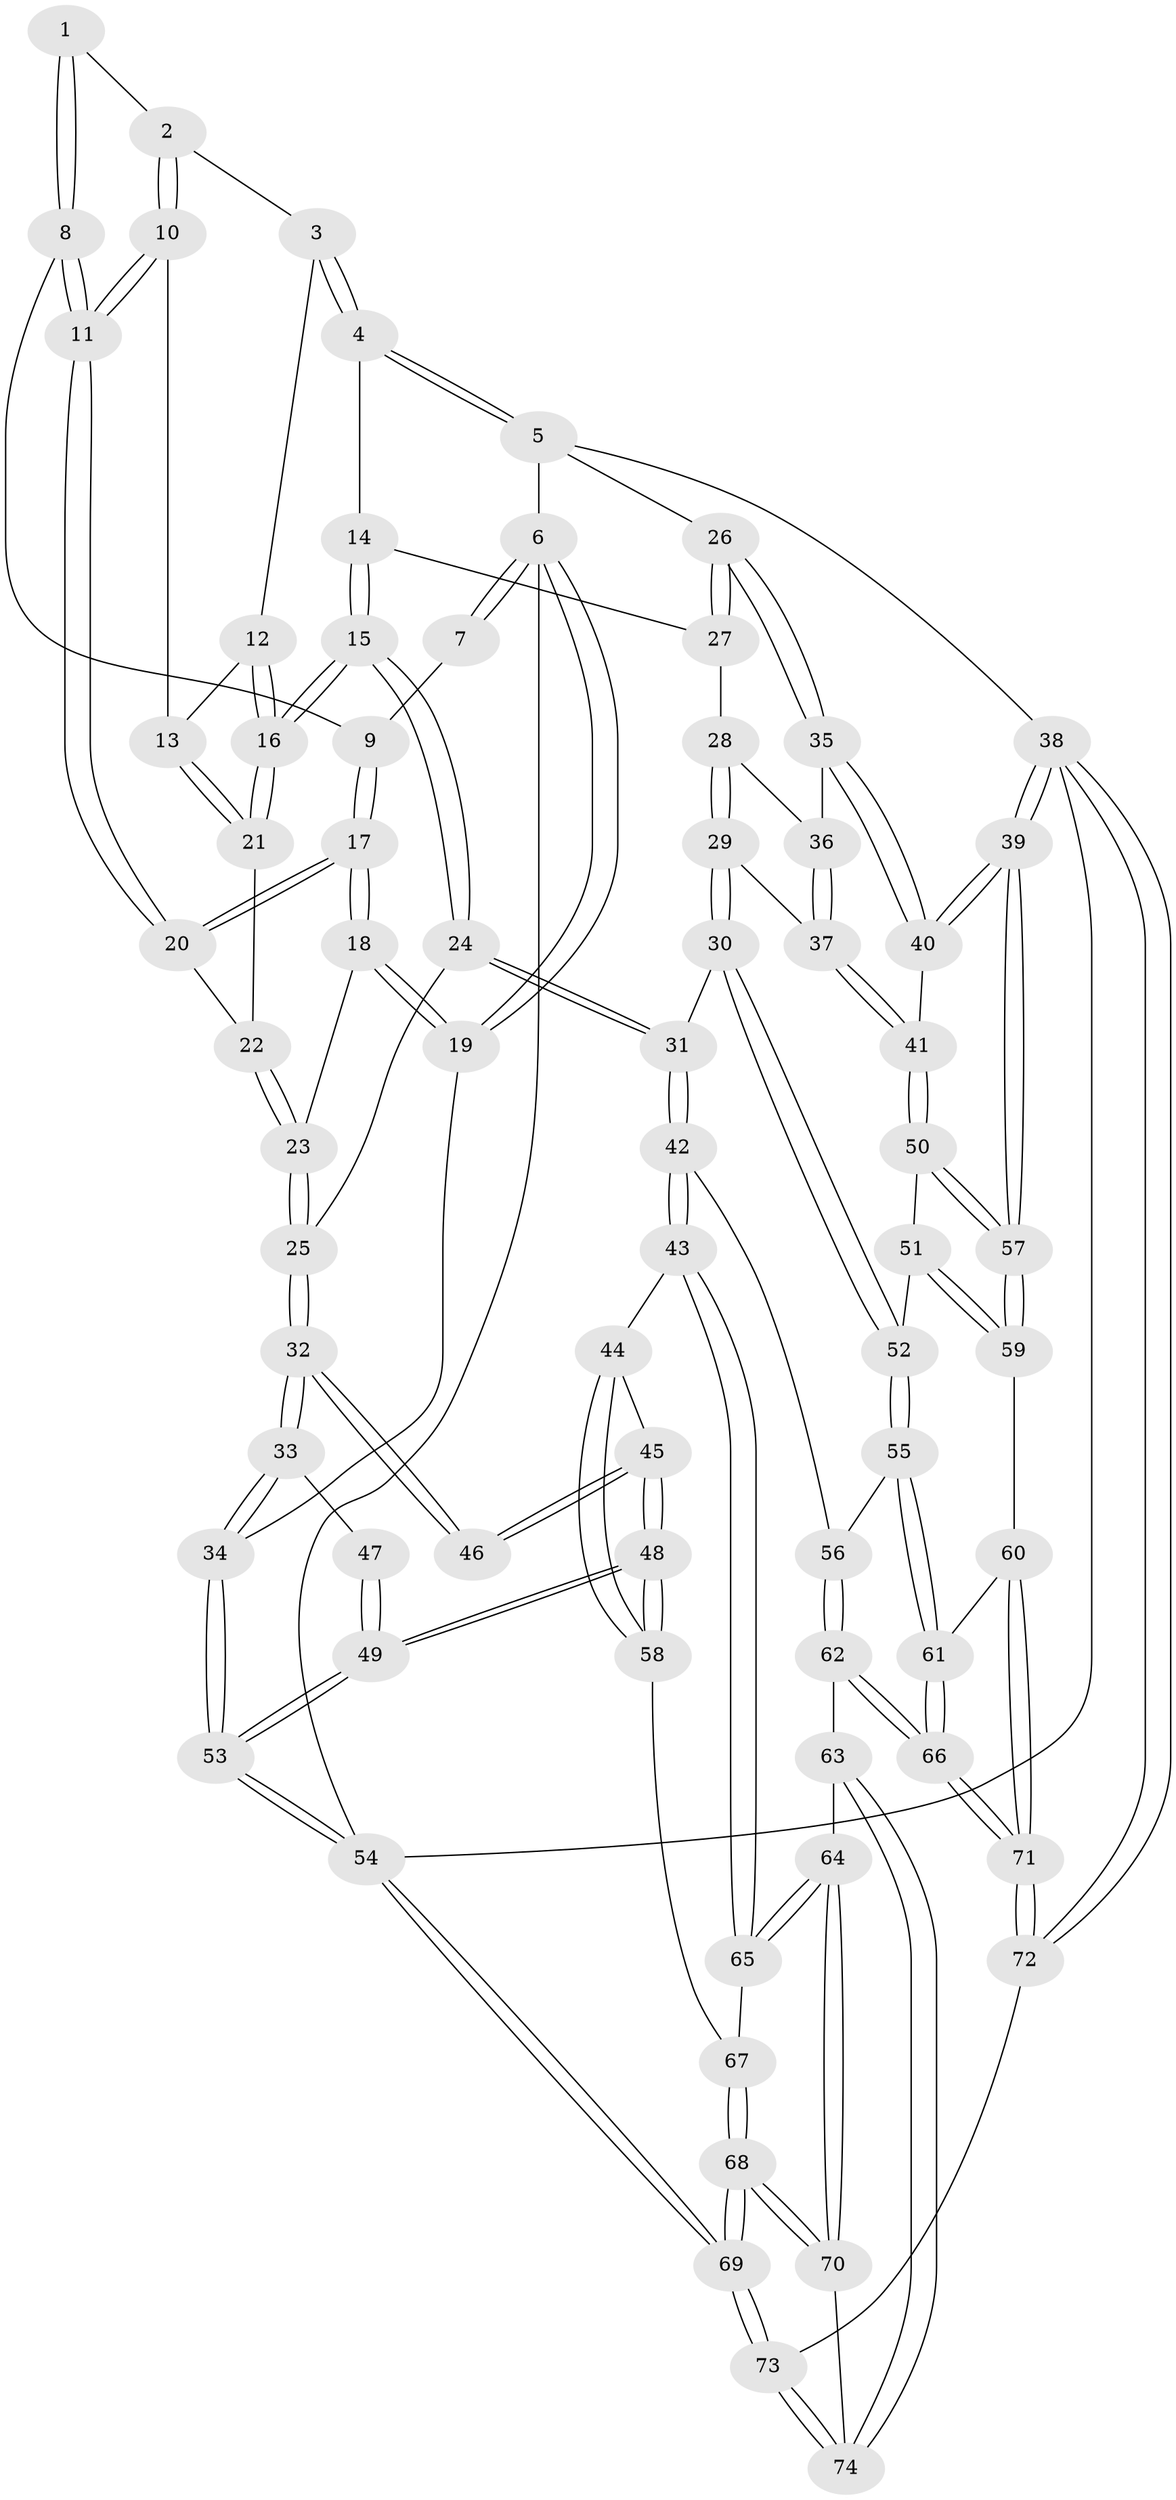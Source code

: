 // Generated by graph-tools (version 1.1) at 2025/03/03/09/25 03:03:20]
// undirected, 74 vertices, 182 edges
graph export_dot {
graph [start="1"]
  node [color=gray90,style=filled];
  1 [pos="+0.30108168269550106+0"];
  2 [pos="+0.48278066939122033+0"];
  3 [pos="+0.5307854849766195+0"];
  4 [pos="+0.6642644978396758+0"];
  5 [pos="+1+0"];
  6 [pos="+0+0"];
  7 [pos="+0+0"];
  8 [pos="+0.22139103968587515+0.08389253668864388"];
  9 [pos="+0.10424345784926731+0.10486115896015574"];
  10 [pos="+0.3764518809947863+0.10812452615751861"];
  11 [pos="+0.2618364929040704+0.16493181633071"];
  12 [pos="+0.47086234268306365+0.14213826181585032"];
  13 [pos="+0.40231951249817594+0.17599038083884316"];
  14 [pos="+0.6298371583051683+0.29572442924705533"];
  15 [pos="+0.5361759804333539+0.37280668101148423"];
  16 [pos="+0.516566847644693+0.34301564112497235"];
  17 [pos="+0.011813537580728969+0.26438193356007117"];
  18 [pos="+0+0.3374488199395097"];
  19 [pos="+0+0.3781596756867567"];
  20 [pos="+0.26127922626215716+0.17292395300971253"];
  21 [pos="+0.40245651917045316+0.2175516553371188"];
  22 [pos="+0.27915138848713017+0.2115986526094503"];
  23 [pos="+0.2631167573793341+0.3878113717153467"];
  24 [pos="+0.4879448647613085+0.47290259195955137"];
  25 [pos="+0.37747171702025595+0.47813171970225066"];
  26 [pos="+1+0.25267174207862536"];
  27 [pos="+0.8664006273656055+0.32799222233870773"];
  28 [pos="+0.7644288272023072+0.5414589214551453"];
  29 [pos="+0.7191282335584509+0.5985598176449884"];
  30 [pos="+0.6295830020861358+0.6097496670529301"];
  31 [pos="+0.5138803542926043+0.5104427692721204"];
  32 [pos="+0.2855058561105325+0.5797704000888149"];
  33 [pos="+0+0.41115125800187413"];
  34 [pos="+0+0.4092314251894861"];
  35 [pos="+1+0.3980081908795083"];
  36 [pos="+1+0.489663208864137"];
  37 [pos="+0.8322081648166056+0.647786357512561"];
  38 [pos="+1+1"];
  39 [pos="+1+1"];
  40 [pos="+1+0.5069417172738699"];
  41 [pos="+0.8816816714590967+0.7202764343324534"];
  42 [pos="+0.39587923335226666+0.802207589918606"];
  43 [pos="+0.37016231609718997+0.8120413158248588"];
  44 [pos="+0.30552930628320196+0.7562509143946264"];
  45 [pos="+0.28149368347955184+0.6948791361165874"];
  46 [pos="+0.2642782439979842+0.6147104274944954"];
  47 [pos="+0.15503267573658416+0.6514558823537081"];
  48 [pos="+0.10311955145829341+0.8248479930752661"];
  49 [pos="+0.0715368827687443+0.8216451623837435"];
  50 [pos="+0.8971608650309429+0.7810542885532642"];
  51 [pos="+0.7281803748792539+0.8003909891589321"];
  52 [pos="+0.6297265915217443+0.6300976945169989"];
  53 [pos="+0+0.9799420304929255"];
  54 [pos="+0+1"];
  55 [pos="+0.5598526137868701+0.7996029245067248"];
  56 [pos="+0.5043174780936076+0.8282938586366416"];
  57 [pos="+1+1"];
  58 [pos="+0.16517321325628395+0.8383378769997787"];
  59 [pos="+0.7045157718076046+0.8980531738844773"];
  60 [pos="+0.6879753316248768+0.9063955185700769"];
  61 [pos="+0.6284490056276238+0.8778479044588502"];
  62 [pos="+0.5047651228802568+0.9263528364410099"];
  63 [pos="+0.47837436740445355+0.9346913367608436"];
  64 [pos="+0.35388811726423125+0.9068354872367438"];
  65 [pos="+0.35736595595721876+0.8505701022156136"];
  66 [pos="+0.5305586768675138+0.9502520105708155"];
  67 [pos="+0.19454765899642137+0.8616185733898976"];
  68 [pos="+0.2880443698680336+1"];
  69 [pos="+0.23143220997449312+1"];
  70 [pos="+0.33795645919489375+0.9430056659833209"];
  71 [pos="+0.6067624592081267+1"];
  72 [pos="+0.6045867385681442+1"];
  73 [pos="+0.4550598494201081+1"];
  74 [pos="+0.45043105144841455+0.9790899035133049"];
  1 -- 2;
  1 -- 8;
  1 -- 8;
  2 -- 3;
  2 -- 10;
  2 -- 10;
  3 -- 4;
  3 -- 4;
  3 -- 12;
  4 -- 5;
  4 -- 5;
  4 -- 14;
  5 -- 6;
  5 -- 26;
  5 -- 38;
  6 -- 7;
  6 -- 7;
  6 -- 19;
  6 -- 19;
  6 -- 54;
  7 -- 9;
  8 -- 9;
  8 -- 11;
  8 -- 11;
  9 -- 17;
  9 -- 17;
  10 -- 11;
  10 -- 11;
  10 -- 13;
  11 -- 20;
  11 -- 20;
  12 -- 13;
  12 -- 16;
  12 -- 16;
  13 -- 21;
  13 -- 21;
  14 -- 15;
  14 -- 15;
  14 -- 27;
  15 -- 16;
  15 -- 16;
  15 -- 24;
  15 -- 24;
  16 -- 21;
  16 -- 21;
  17 -- 18;
  17 -- 18;
  17 -- 20;
  17 -- 20;
  18 -- 19;
  18 -- 19;
  18 -- 23;
  19 -- 34;
  20 -- 22;
  21 -- 22;
  22 -- 23;
  22 -- 23;
  23 -- 25;
  23 -- 25;
  24 -- 25;
  24 -- 31;
  24 -- 31;
  25 -- 32;
  25 -- 32;
  26 -- 27;
  26 -- 27;
  26 -- 35;
  26 -- 35;
  27 -- 28;
  28 -- 29;
  28 -- 29;
  28 -- 36;
  29 -- 30;
  29 -- 30;
  29 -- 37;
  30 -- 31;
  30 -- 52;
  30 -- 52;
  31 -- 42;
  31 -- 42;
  32 -- 33;
  32 -- 33;
  32 -- 46;
  32 -- 46;
  33 -- 34;
  33 -- 34;
  33 -- 47;
  34 -- 53;
  34 -- 53;
  35 -- 36;
  35 -- 40;
  35 -- 40;
  36 -- 37;
  36 -- 37;
  37 -- 41;
  37 -- 41;
  38 -- 39;
  38 -- 39;
  38 -- 72;
  38 -- 72;
  38 -- 54;
  39 -- 40;
  39 -- 40;
  39 -- 57;
  39 -- 57;
  40 -- 41;
  41 -- 50;
  41 -- 50;
  42 -- 43;
  42 -- 43;
  42 -- 56;
  43 -- 44;
  43 -- 65;
  43 -- 65;
  44 -- 45;
  44 -- 58;
  44 -- 58;
  45 -- 46;
  45 -- 46;
  45 -- 48;
  45 -- 48;
  47 -- 49;
  47 -- 49;
  48 -- 49;
  48 -- 49;
  48 -- 58;
  48 -- 58;
  49 -- 53;
  49 -- 53;
  50 -- 51;
  50 -- 57;
  50 -- 57;
  51 -- 52;
  51 -- 59;
  51 -- 59;
  52 -- 55;
  52 -- 55;
  53 -- 54;
  53 -- 54;
  54 -- 69;
  54 -- 69;
  55 -- 56;
  55 -- 61;
  55 -- 61;
  56 -- 62;
  56 -- 62;
  57 -- 59;
  57 -- 59;
  58 -- 67;
  59 -- 60;
  60 -- 61;
  60 -- 71;
  60 -- 71;
  61 -- 66;
  61 -- 66;
  62 -- 63;
  62 -- 66;
  62 -- 66;
  63 -- 64;
  63 -- 74;
  63 -- 74;
  64 -- 65;
  64 -- 65;
  64 -- 70;
  64 -- 70;
  65 -- 67;
  66 -- 71;
  66 -- 71;
  67 -- 68;
  67 -- 68;
  68 -- 69;
  68 -- 69;
  68 -- 70;
  68 -- 70;
  69 -- 73;
  69 -- 73;
  70 -- 74;
  71 -- 72;
  71 -- 72;
  72 -- 73;
  73 -- 74;
  73 -- 74;
}
